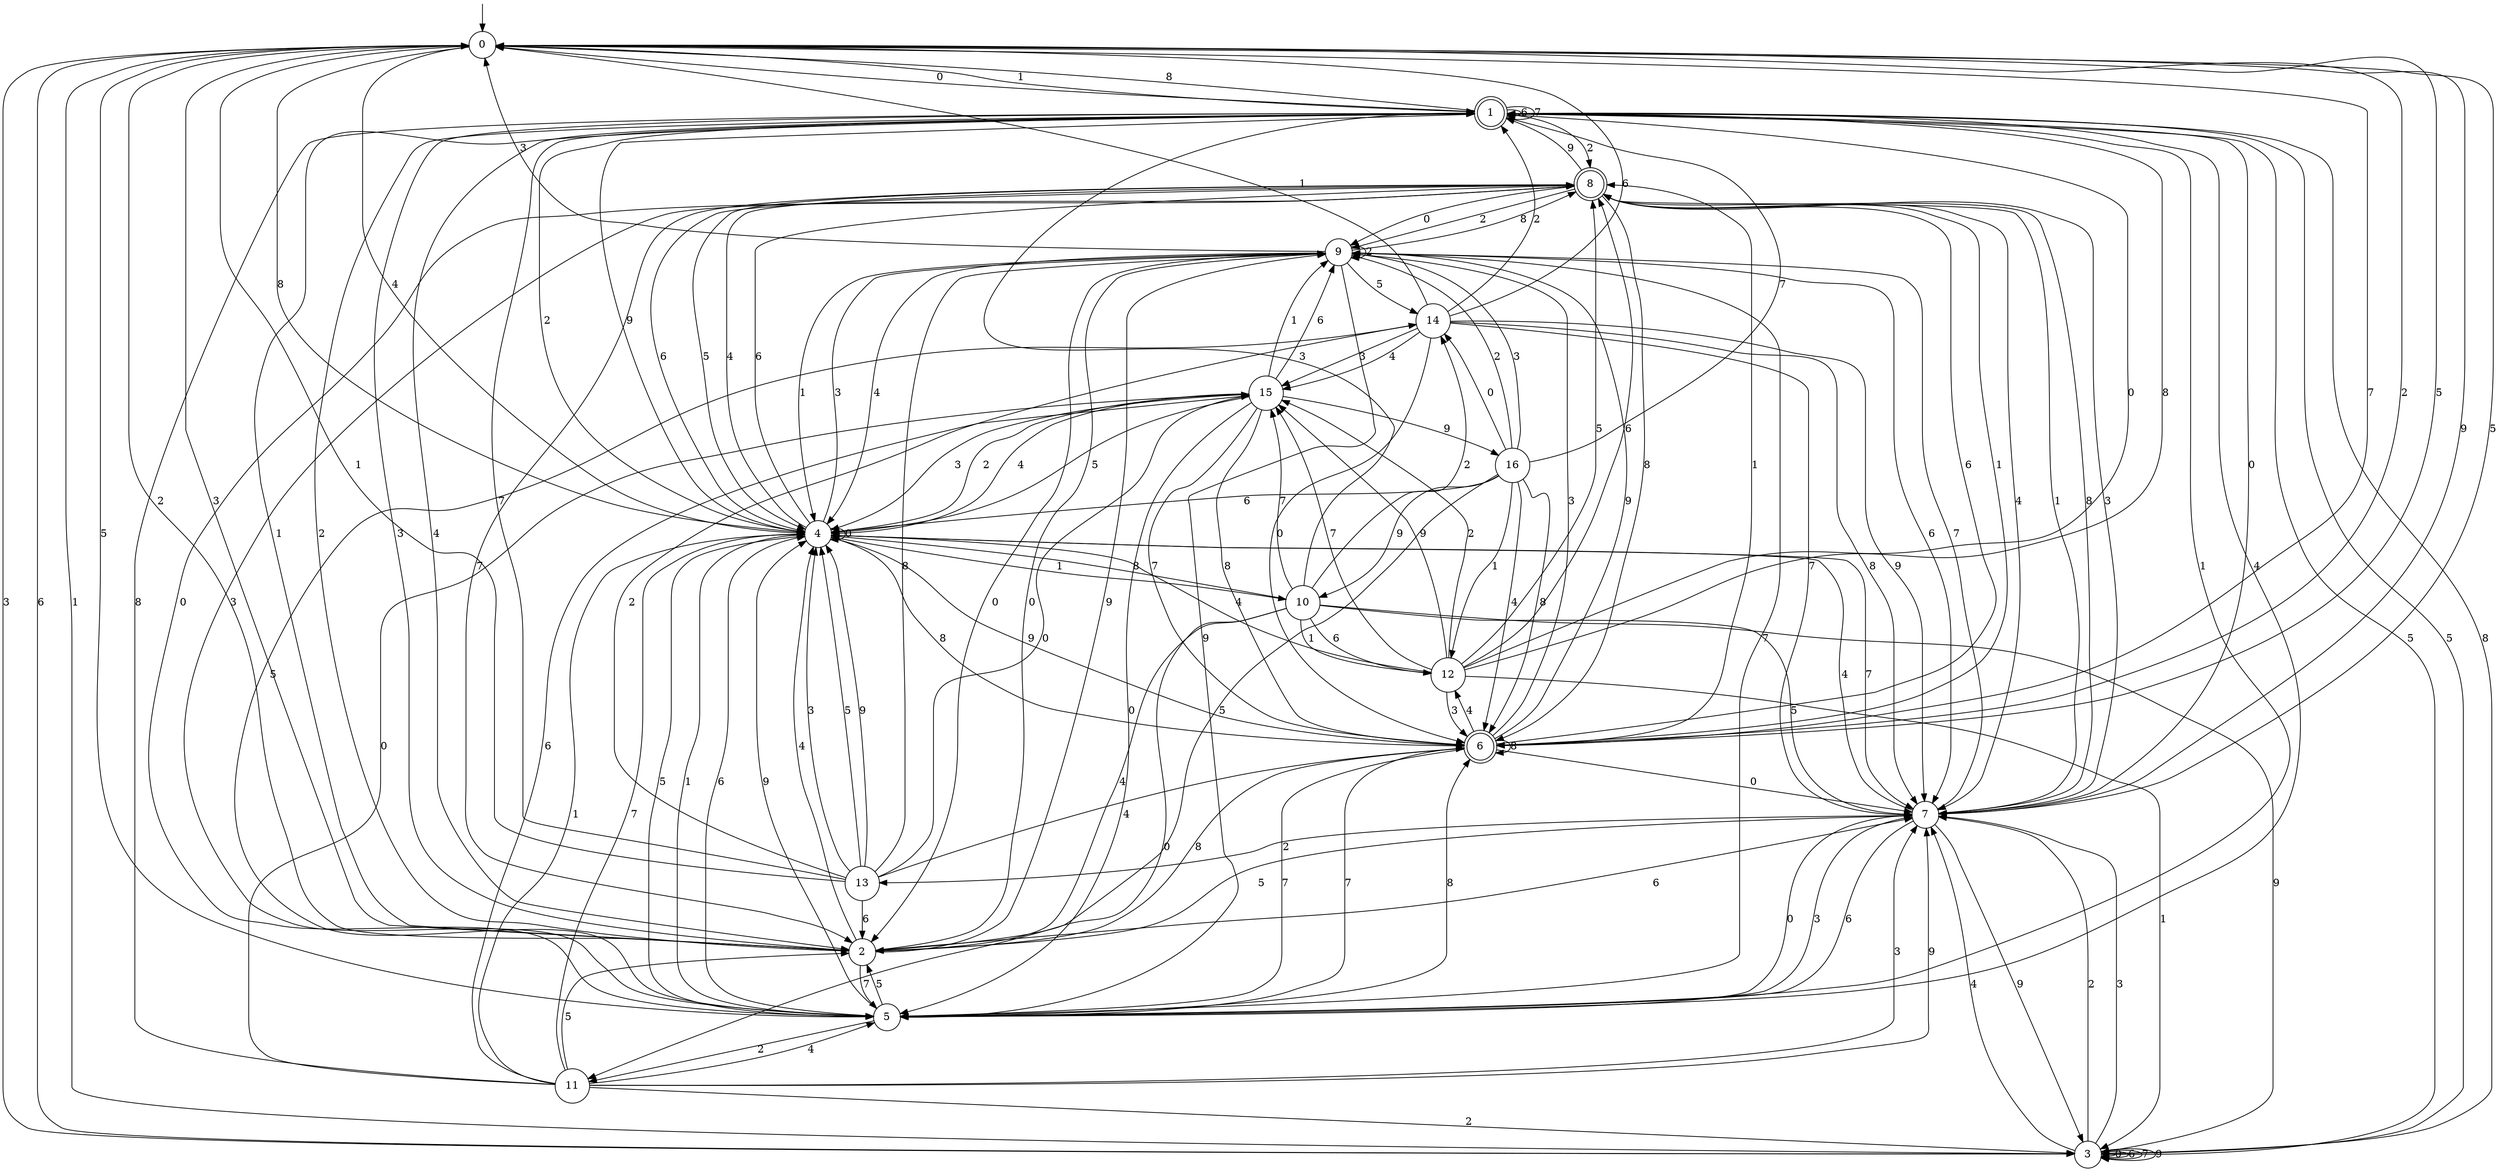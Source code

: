 digraph g {

	s0 [shape="circle" label="0"];
	s1 [shape="doublecircle" label="1"];
	s2 [shape="circle" label="2"];
	s3 [shape="circle" label="3"];
	s4 [shape="circle" label="4"];
	s5 [shape="circle" label="5"];
	s6 [shape="doublecircle" label="6"];
	s7 [shape="circle" label="7"];
	s8 [shape="doublecircle" label="8"];
	s9 [shape="circle" label="9"];
	s10 [shape="circle" label="10"];
	s11 [shape="circle" label="11"];
	s12 [shape="circle" label="12"];
	s13 [shape="circle" label="13"];
	s14 [shape="circle" label="14"];
	s15 [shape="circle" label="15"];
	s16 [shape="circle" label="16"];
	s0 -> s1 [label="0"];
	s0 -> s1 [label="1"];
	s0 -> s2 [label="2"];
	s0 -> s3 [label="3"];
	s0 -> s4 [label="4"];
	s0 -> s5 [label="5"];
	s0 -> s3 [label="6"];
	s0 -> s6 [label="7"];
	s0 -> s4 [label="8"];
	s0 -> s7 [label="9"];
	s1 -> s7 [label="0"];
	s1 -> s5 [label="1"];
	s1 -> s8 [label="2"];
	s1 -> s2 [label="3"];
	s1 -> s2 [label="4"];
	s1 -> s3 [label="5"];
	s1 -> s1 [label="6"];
	s1 -> s1 [label="7"];
	s1 -> s0 [label="8"];
	s1 -> s4 [label="9"];
	s2 -> s9 [label="0"];
	s2 -> s1 [label="1"];
	s2 -> s1 [label="2"];
	s2 -> s0 [label="3"];
	s2 -> s4 [label="4"];
	s2 -> s7 [label="5"];
	s2 -> s7 [label="6"];
	s2 -> s5 [label="7"];
	s2 -> s6 [label="8"];
	s2 -> s9 [label="9"];
	s3 -> s3 [label="0"];
	s3 -> s0 [label="1"];
	s3 -> s7 [label="2"];
	s3 -> s7 [label="3"];
	s3 -> s7 [label="4"];
	s3 -> s1 [label="5"];
	s3 -> s3 [label="6"];
	s3 -> s3 [label="7"];
	s3 -> s1 [label="8"];
	s3 -> s3 [label="9"];
	s4 -> s4 [label="0"];
	s4 -> s10 [label="1"];
	s4 -> s1 [label="2"];
	s4 -> s9 [label="3"];
	s4 -> s8 [label="4"];
	s4 -> s5 [label="5"];
	s4 -> s8 [label="6"];
	s4 -> s7 [label="7"];
	s4 -> s6 [label="8"];
	s4 -> s6 [label="9"];
	s5 -> s8 [label="0"];
	s5 -> s4 [label="1"];
	s5 -> s11 [label="2"];
	s5 -> s8 [label="3"];
	s5 -> s1 [label="4"];
	s5 -> s2 [label="5"];
	s5 -> s4 [label="6"];
	s5 -> s6 [label="7"];
	s5 -> s6 [label="8"];
	s5 -> s4 [label="9"];
	s6 -> s7 [label="0"];
	s6 -> s8 [label="1"];
	s6 -> s0 [label="2"];
	s6 -> s9 [label="3"];
	s6 -> s12 [label="4"];
	s6 -> s0 [label="5"];
	s6 -> s8 [label="6"];
	s6 -> s5 [label="7"];
	s6 -> s6 [label="8"];
	s6 -> s9 [label="9"];
	s7 -> s5 [label="0"];
	s7 -> s8 [label="1"];
	s7 -> s13 [label="2"];
	s7 -> s5 [label="3"];
	s7 -> s4 [label="4"];
	s7 -> s0 [label="5"];
	s7 -> s5 [label="6"];
	s7 -> s9 [label="7"];
	s7 -> s8 [label="8"];
	s7 -> s3 [label="9"];
	s8 -> s9 [label="0"];
	s8 -> s6 [label="1"];
	s8 -> s9 [label="2"];
	s8 -> s7 [label="3"];
	s8 -> s7 [label="4"];
	s8 -> s4 [label="5"];
	s8 -> s4 [label="6"];
	s8 -> s2 [label="7"];
	s8 -> s6 [label="8"];
	s8 -> s1 [label="9"];
	s9 -> s2 [label="0"];
	s9 -> s4 [label="1"];
	s9 -> s9 [label="2"];
	s9 -> s0 [label="3"];
	s9 -> s4 [label="4"];
	s9 -> s14 [label="5"];
	s9 -> s7 [label="6"];
	s9 -> s5 [label="7"];
	s9 -> s8 [label="8"];
	s9 -> s5 [label="9"];
	s10 -> s11 [label="0"];
	s10 -> s12 [label="1"];
	s10 -> s14 [label="2"];
	s10 -> s1 [label="3"];
	s10 -> s2 [label="4"];
	s10 -> s7 [label="5"];
	s10 -> s12 [label="6"];
	s10 -> s15 [label="7"];
	s10 -> s4 [label="8"];
	s10 -> s3 [label="9"];
	s11 -> s15 [label="0"];
	s11 -> s4 [label="1"];
	s11 -> s3 [label="2"];
	s11 -> s7 [label="3"];
	s11 -> s5 [label="4"];
	s11 -> s2 [label="5"];
	s11 -> s15 [label="6"];
	s11 -> s4 [label="7"];
	s11 -> s1 [label="8"];
	s11 -> s7 [label="9"];
	s12 -> s1 [label="0"];
	s12 -> s3 [label="1"];
	s12 -> s15 [label="2"];
	s12 -> s6 [label="3"];
	s12 -> s4 [label="4"];
	s12 -> s8 [label="5"];
	s12 -> s8 [label="6"];
	s12 -> s15 [label="7"];
	s12 -> s1 [label="8"];
	s12 -> s15 [label="9"];
	s13 -> s15 [label="0"];
	s13 -> s0 [label="1"];
	s13 -> s14 [label="2"];
	s13 -> s4 [label="3"];
	s13 -> s6 [label="4"];
	s13 -> s4 [label="5"];
	s13 -> s2 [label="6"];
	s13 -> s1 [label="7"];
	s13 -> s9 [label="8"];
	s13 -> s4 [label="9"];
	s14 -> s6 [label="0"];
	s14 -> s0 [label="1"];
	s14 -> s1 [label="2"];
	s14 -> s15 [label="3"];
	s14 -> s15 [label="4"];
	s14 -> s5 [label="5"];
	s14 -> s0 [label="6"];
	s14 -> s7 [label="7"];
	s14 -> s7 [label="8"];
	s14 -> s7 [label="9"];
	s15 -> s5 [label="0"];
	s15 -> s9 [label="1"];
	s15 -> s4 [label="2"];
	s15 -> s4 [label="3"];
	s15 -> s4 [label="4"];
	s15 -> s4 [label="5"];
	s15 -> s9 [label="6"];
	s15 -> s6 [label="7"];
	s15 -> s6 [label="8"];
	s15 -> s16 [label="9"];
	s16 -> s14 [label="0"];
	s16 -> s12 [label="1"];
	s16 -> s9 [label="2"];
	s16 -> s9 [label="3"];
	s16 -> s6 [label="4"];
	s16 -> s2 [label="5"];
	s16 -> s4 [label="6"];
	s16 -> s1 [label="7"];
	s16 -> s6 [label="8"];
	s16 -> s10 [label="9"];

__start0 [label="" shape="none" width="0" height="0"];
__start0 -> s0;

}
